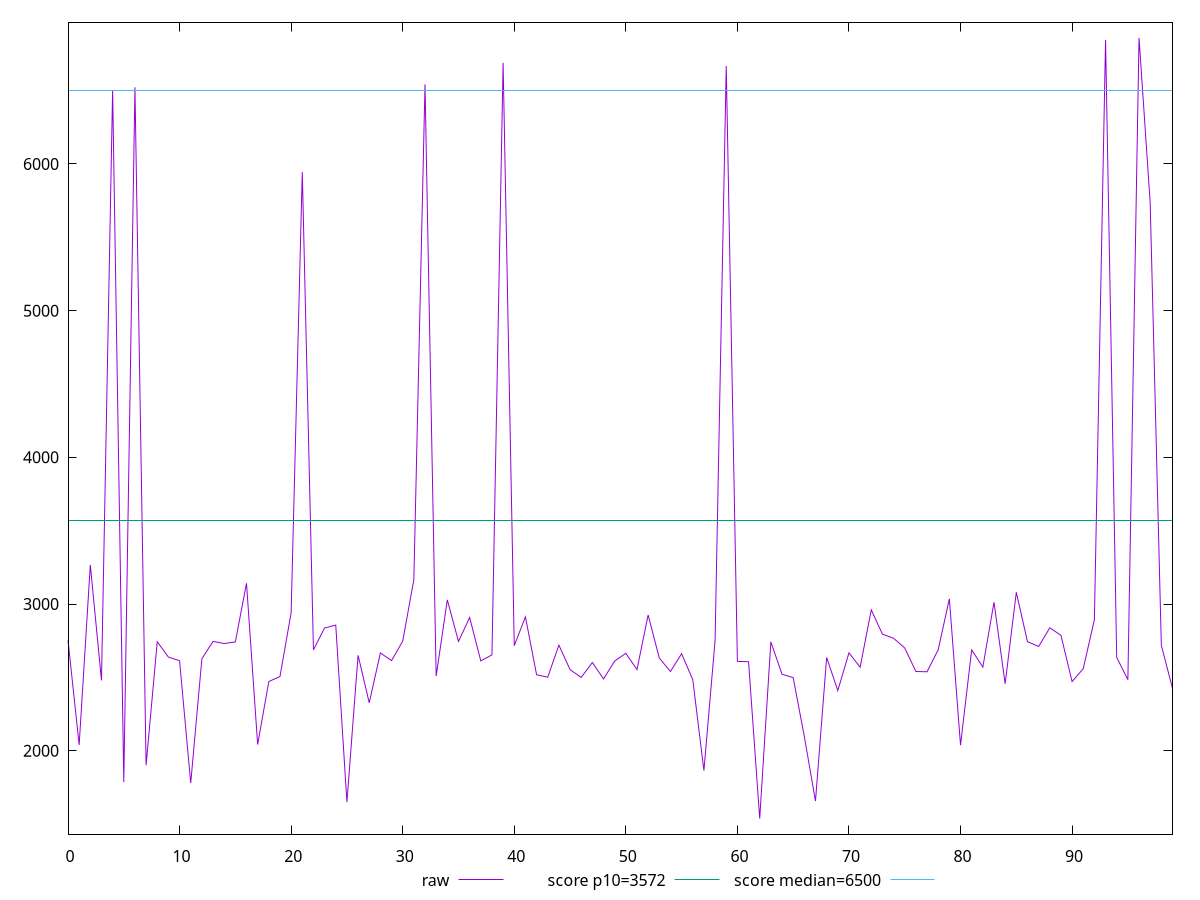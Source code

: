 reset

$raw <<EOF
0 2753.166
1 2040.7504999999999
2 3266.861000000001
3 2479.994
4 6502.433000000001
5 1787.58
6 6522.225
7 1902.5399999999995
8 2743.4469999999997
9 2638.9530000000004
10 2614.064
11 1780.2930000000001
12 2627.486
13 2746.188
14 2731.1059999999998
15 2742.484
16 3142.026
17 2043.0460000000003
18 2472.5690000000004
19 2506.486
20 2941.072
21 5944.135999999999
22 2688.1890000000003
23 2837.736
24 2856.815
25 1650.6479999999997
26 2651.216
27 2327.376
28 2666.916
29 2614.8019999999997
30 2747.2949999999996
31 3166.4649999999992
32 6542.076000000002
33 2509.9260000000004
34 3028.5969999999998
35 2745.717
36 2908.7799999999997
37 2612.601
38 2654.2480000000005
39 6688.561
40 2716.642
41 2913.1859999999997
42 2518.802
43 2501.779
44 2720.54
45 2553.542
46 2500.642
47 2602.0739999999996
48 2490.0800000000004
49 2612.059
50 2664.6459999999993
51 2553.814
52 2925.854
53 2632.61
54 2540.419
55 2661.876
56 2485.258
57 1865.4589999999998
58 2752.1440000000002
59 6666.74
60 2609.552
61 2607.372
62 1538.8600000000001
63 2742.4629999999997
64 2522.4219999999996
65 2498.6446
66 2097.8639999999996
67 1657.817
68 2636.062
69 2410.8824999999997
70 2667.922
71 2569.82
72 2960.707
73 2795.366
74 2767.179
75 2700.86
76 2540.742
77 2538.852
78 2689.311
79 3036.064
80 2038.7575000000002
81 2688.102
82 2570.62
83 3012.8730000000005
84 2457.335
85 3080.478
86 2744.277
87 2710.9010000000003
88 2838.477
89 2787.304
90 2472.2569999999996
91 2560.0789999999997
92 2894.6209999999996
93 6844.959999999999
94 2636.1479999999997
95 2485.453
96 6858.468
97 5736.185999999998
98 2718.5670000000005
99 2425.605
EOF

set key outside below
set xrange [0:99]
set yrange [1432.46784:6964.86016]
set trange [1432.46784:6964.86016]
set terminal svg size 640, 500 enhanced background rgb 'white'
set output "reports/report_00028_2021-02-24T12-49-42.674Z/first-cpu-idle/samples/card/raw/values.svg"

plot $raw title "raw" with line, \
     3572 title "score p10=3572", \
     6500 title "score median=6500"

reset
